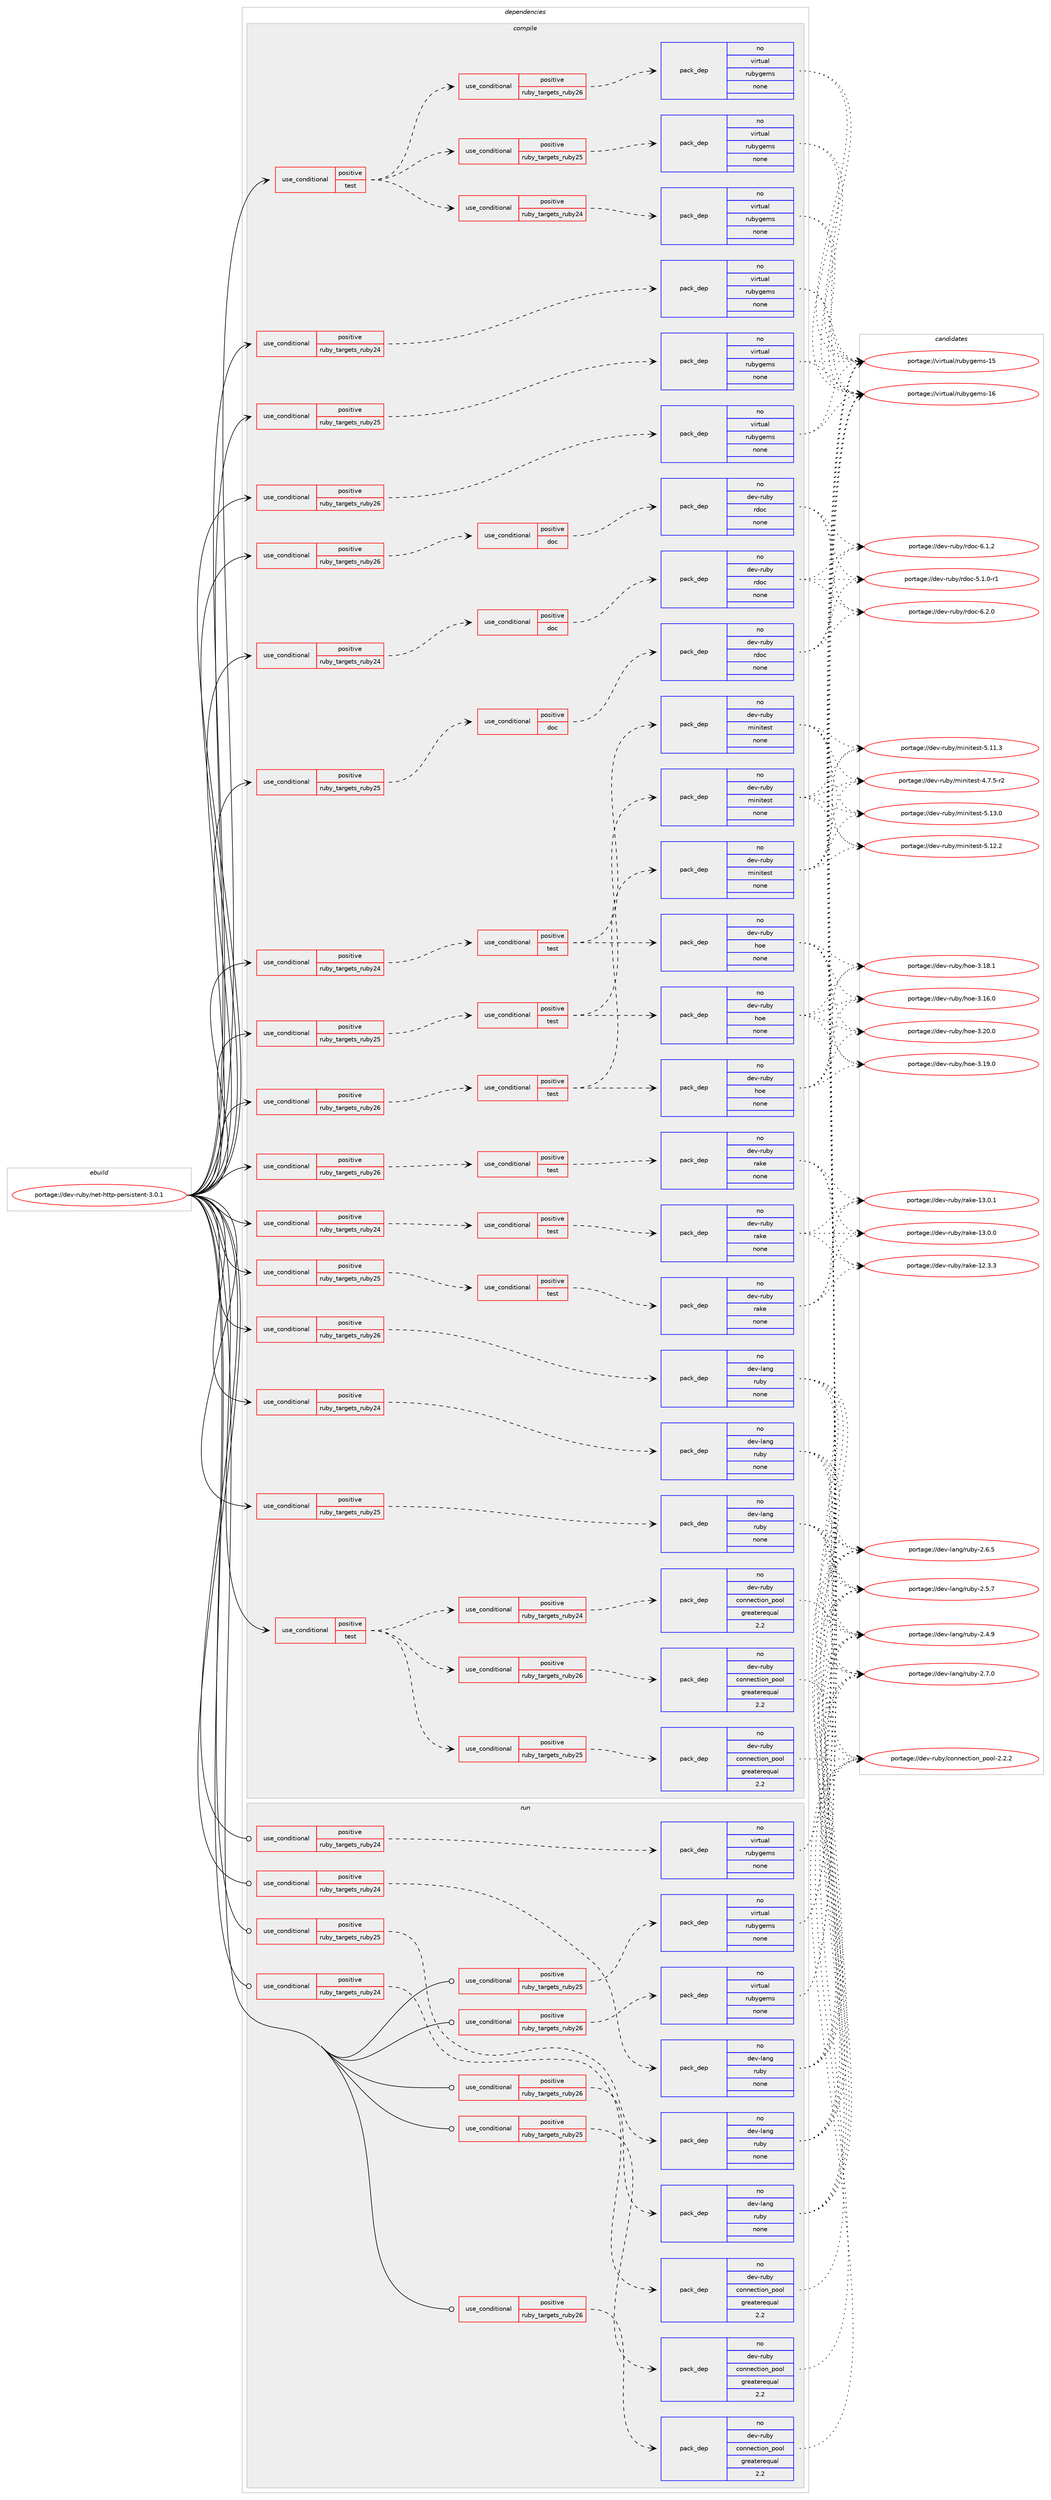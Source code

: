 digraph prolog {

# *************
# Graph options
# *************

newrank=true;
concentrate=true;
compound=true;
graph [rankdir=LR,fontname=Helvetica,fontsize=10,ranksep=1.5];#, ranksep=2.5, nodesep=0.2];
edge  [arrowhead=vee];
node  [fontname=Helvetica,fontsize=10];

# **********
# The ebuild
# **********

subgraph cluster_leftcol {
color=gray;
label=<<i>ebuild</i>>;
id [label="portage://dev-ruby/net-http-persistent-3.0.1", color=red, width=4, href="../dev-ruby/net-http-persistent-3.0.1.svg"];
}

# ****************
# The dependencies
# ****************

subgraph cluster_midcol {
color=gray;
label=<<i>dependencies</i>>;
subgraph cluster_compile {
fillcolor="#eeeeee";
style=filled;
label=<<i>compile</i>>;
subgraph cond80700 {
dependency343353 [label=<<TABLE BORDER="0" CELLBORDER="1" CELLSPACING="0" CELLPADDING="4"><TR><TD ROWSPAN="3" CELLPADDING="10">use_conditional</TD></TR><TR><TD>positive</TD></TR><TR><TD>ruby_targets_ruby24</TD></TR></TABLE>>, shape=none, color=red];
subgraph cond80701 {
dependency343354 [label=<<TABLE BORDER="0" CELLBORDER="1" CELLSPACING="0" CELLPADDING="4"><TR><TD ROWSPAN="3" CELLPADDING="10">use_conditional</TD></TR><TR><TD>positive</TD></TR><TR><TD>doc</TD></TR></TABLE>>, shape=none, color=red];
subgraph pack257870 {
dependency343355 [label=<<TABLE BORDER="0" CELLBORDER="1" CELLSPACING="0" CELLPADDING="4" WIDTH="220"><TR><TD ROWSPAN="6" CELLPADDING="30">pack_dep</TD></TR><TR><TD WIDTH="110">no</TD></TR><TR><TD>dev-ruby</TD></TR><TR><TD>rdoc</TD></TR><TR><TD>none</TD></TR><TR><TD></TD></TR></TABLE>>, shape=none, color=blue];
}
dependency343354:e -> dependency343355:w [weight=20,style="dashed",arrowhead="vee"];
}
dependency343353:e -> dependency343354:w [weight=20,style="dashed",arrowhead="vee"];
}
id:e -> dependency343353:w [weight=20,style="solid",arrowhead="vee"];
subgraph cond80702 {
dependency343356 [label=<<TABLE BORDER="0" CELLBORDER="1" CELLSPACING="0" CELLPADDING="4"><TR><TD ROWSPAN="3" CELLPADDING="10">use_conditional</TD></TR><TR><TD>positive</TD></TR><TR><TD>ruby_targets_ruby24</TD></TR></TABLE>>, shape=none, color=red];
subgraph cond80703 {
dependency343357 [label=<<TABLE BORDER="0" CELLBORDER="1" CELLSPACING="0" CELLPADDING="4"><TR><TD ROWSPAN="3" CELLPADDING="10">use_conditional</TD></TR><TR><TD>positive</TD></TR><TR><TD>test</TD></TR></TABLE>>, shape=none, color=red];
subgraph pack257871 {
dependency343358 [label=<<TABLE BORDER="0" CELLBORDER="1" CELLSPACING="0" CELLPADDING="4" WIDTH="220"><TR><TD ROWSPAN="6" CELLPADDING="30">pack_dep</TD></TR><TR><TD WIDTH="110">no</TD></TR><TR><TD>dev-ruby</TD></TR><TR><TD>hoe</TD></TR><TR><TD>none</TD></TR><TR><TD></TD></TR></TABLE>>, shape=none, color=blue];
}
dependency343357:e -> dependency343358:w [weight=20,style="dashed",arrowhead="vee"];
subgraph pack257872 {
dependency343359 [label=<<TABLE BORDER="0" CELLBORDER="1" CELLSPACING="0" CELLPADDING="4" WIDTH="220"><TR><TD ROWSPAN="6" CELLPADDING="30">pack_dep</TD></TR><TR><TD WIDTH="110">no</TD></TR><TR><TD>dev-ruby</TD></TR><TR><TD>minitest</TD></TR><TR><TD>none</TD></TR><TR><TD></TD></TR></TABLE>>, shape=none, color=blue];
}
dependency343357:e -> dependency343359:w [weight=20,style="dashed",arrowhead="vee"];
}
dependency343356:e -> dependency343357:w [weight=20,style="dashed",arrowhead="vee"];
}
id:e -> dependency343356:w [weight=20,style="solid",arrowhead="vee"];
subgraph cond80704 {
dependency343360 [label=<<TABLE BORDER="0" CELLBORDER="1" CELLSPACING="0" CELLPADDING="4"><TR><TD ROWSPAN="3" CELLPADDING="10">use_conditional</TD></TR><TR><TD>positive</TD></TR><TR><TD>ruby_targets_ruby24</TD></TR></TABLE>>, shape=none, color=red];
subgraph cond80705 {
dependency343361 [label=<<TABLE BORDER="0" CELLBORDER="1" CELLSPACING="0" CELLPADDING="4"><TR><TD ROWSPAN="3" CELLPADDING="10">use_conditional</TD></TR><TR><TD>positive</TD></TR><TR><TD>test</TD></TR></TABLE>>, shape=none, color=red];
subgraph pack257873 {
dependency343362 [label=<<TABLE BORDER="0" CELLBORDER="1" CELLSPACING="0" CELLPADDING="4" WIDTH="220"><TR><TD ROWSPAN="6" CELLPADDING="30">pack_dep</TD></TR><TR><TD WIDTH="110">no</TD></TR><TR><TD>dev-ruby</TD></TR><TR><TD>rake</TD></TR><TR><TD>none</TD></TR><TR><TD></TD></TR></TABLE>>, shape=none, color=blue];
}
dependency343361:e -> dependency343362:w [weight=20,style="dashed",arrowhead="vee"];
}
dependency343360:e -> dependency343361:w [weight=20,style="dashed",arrowhead="vee"];
}
id:e -> dependency343360:w [weight=20,style="solid",arrowhead="vee"];
subgraph cond80706 {
dependency343363 [label=<<TABLE BORDER="0" CELLBORDER="1" CELLSPACING="0" CELLPADDING="4"><TR><TD ROWSPAN="3" CELLPADDING="10">use_conditional</TD></TR><TR><TD>positive</TD></TR><TR><TD>ruby_targets_ruby24</TD></TR></TABLE>>, shape=none, color=red];
subgraph pack257874 {
dependency343364 [label=<<TABLE BORDER="0" CELLBORDER="1" CELLSPACING="0" CELLPADDING="4" WIDTH="220"><TR><TD ROWSPAN="6" CELLPADDING="30">pack_dep</TD></TR><TR><TD WIDTH="110">no</TD></TR><TR><TD>dev-lang</TD></TR><TR><TD>ruby</TD></TR><TR><TD>none</TD></TR><TR><TD></TD></TR></TABLE>>, shape=none, color=blue];
}
dependency343363:e -> dependency343364:w [weight=20,style="dashed",arrowhead="vee"];
}
id:e -> dependency343363:w [weight=20,style="solid",arrowhead="vee"];
subgraph cond80707 {
dependency343365 [label=<<TABLE BORDER="0" CELLBORDER="1" CELLSPACING="0" CELLPADDING="4"><TR><TD ROWSPAN="3" CELLPADDING="10">use_conditional</TD></TR><TR><TD>positive</TD></TR><TR><TD>ruby_targets_ruby24</TD></TR></TABLE>>, shape=none, color=red];
subgraph pack257875 {
dependency343366 [label=<<TABLE BORDER="0" CELLBORDER="1" CELLSPACING="0" CELLPADDING="4" WIDTH="220"><TR><TD ROWSPAN="6" CELLPADDING="30">pack_dep</TD></TR><TR><TD WIDTH="110">no</TD></TR><TR><TD>virtual</TD></TR><TR><TD>rubygems</TD></TR><TR><TD>none</TD></TR><TR><TD></TD></TR></TABLE>>, shape=none, color=blue];
}
dependency343365:e -> dependency343366:w [weight=20,style="dashed",arrowhead="vee"];
}
id:e -> dependency343365:w [weight=20,style="solid",arrowhead="vee"];
subgraph cond80708 {
dependency343367 [label=<<TABLE BORDER="0" CELLBORDER="1" CELLSPACING="0" CELLPADDING="4"><TR><TD ROWSPAN="3" CELLPADDING="10">use_conditional</TD></TR><TR><TD>positive</TD></TR><TR><TD>ruby_targets_ruby25</TD></TR></TABLE>>, shape=none, color=red];
subgraph cond80709 {
dependency343368 [label=<<TABLE BORDER="0" CELLBORDER="1" CELLSPACING="0" CELLPADDING="4"><TR><TD ROWSPAN="3" CELLPADDING="10">use_conditional</TD></TR><TR><TD>positive</TD></TR><TR><TD>doc</TD></TR></TABLE>>, shape=none, color=red];
subgraph pack257876 {
dependency343369 [label=<<TABLE BORDER="0" CELLBORDER="1" CELLSPACING="0" CELLPADDING="4" WIDTH="220"><TR><TD ROWSPAN="6" CELLPADDING="30">pack_dep</TD></TR><TR><TD WIDTH="110">no</TD></TR><TR><TD>dev-ruby</TD></TR><TR><TD>rdoc</TD></TR><TR><TD>none</TD></TR><TR><TD></TD></TR></TABLE>>, shape=none, color=blue];
}
dependency343368:e -> dependency343369:w [weight=20,style="dashed",arrowhead="vee"];
}
dependency343367:e -> dependency343368:w [weight=20,style="dashed",arrowhead="vee"];
}
id:e -> dependency343367:w [weight=20,style="solid",arrowhead="vee"];
subgraph cond80710 {
dependency343370 [label=<<TABLE BORDER="0" CELLBORDER="1" CELLSPACING="0" CELLPADDING="4"><TR><TD ROWSPAN="3" CELLPADDING="10">use_conditional</TD></TR><TR><TD>positive</TD></TR><TR><TD>ruby_targets_ruby25</TD></TR></TABLE>>, shape=none, color=red];
subgraph cond80711 {
dependency343371 [label=<<TABLE BORDER="0" CELLBORDER="1" CELLSPACING="0" CELLPADDING="4"><TR><TD ROWSPAN="3" CELLPADDING="10">use_conditional</TD></TR><TR><TD>positive</TD></TR><TR><TD>test</TD></TR></TABLE>>, shape=none, color=red];
subgraph pack257877 {
dependency343372 [label=<<TABLE BORDER="0" CELLBORDER="1" CELLSPACING="0" CELLPADDING="4" WIDTH="220"><TR><TD ROWSPAN="6" CELLPADDING="30">pack_dep</TD></TR><TR><TD WIDTH="110">no</TD></TR><TR><TD>dev-ruby</TD></TR><TR><TD>hoe</TD></TR><TR><TD>none</TD></TR><TR><TD></TD></TR></TABLE>>, shape=none, color=blue];
}
dependency343371:e -> dependency343372:w [weight=20,style="dashed",arrowhead="vee"];
subgraph pack257878 {
dependency343373 [label=<<TABLE BORDER="0" CELLBORDER="1" CELLSPACING="0" CELLPADDING="4" WIDTH="220"><TR><TD ROWSPAN="6" CELLPADDING="30">pack_dep</TD></TR><TR><TD WIDTH="110">no</TD></TR><TR><TD>dev-ruby</TD></TR><TR><TD>minitest</TD></TR><TR><TD>none</TD></TR><TR><TD></TD></TR></TABLE>>, shape=none, color=blue];
}
dependency343371:e -> dependency343373:w [weight=20,style="dashed",arrowhead="vee"];
}
dependency343370:e -> dependency343371:w [weight=20,style="dashed",arrowhead="vee"];
}
id:e -> dependency343370:w [weight=20,style="solid",arrowhead="vee"];
subgraph cond80712 {
dependency343374 [label=<<TABLE BORDER="0" CELLBORDER="1" CELLSPACING="0" CELLPADDING="4"><TR><TD ROWSPAN="3" CELLPADDING="10">use_conditional</TD></TR><TR><TD>positive</TD></TR><TR><TD>ruby_targets_ruby25</TD></TR></TABLE>>, shape=none, color=red];
subgraph cond80713 {
dependency343375 [label=<<TABLE BORDER="0" CELLBORDER="1" CELLSPACING="0" CELLPADDING="4"><TR><TD ROWSPAN="3" CELLPADDING="10">use_conditional</TD></TR><TR><TD>positive</TD></TR><TR><TD>test</TD></TR></TABLE>>, shape=none, color=red];
subgraph pack257879 {
dependency343376 [label=<<TABLE BORDER="0" CELLBORDER="1" CELLSPACING="0" CELLPADDING="4" WIDTH="220"><TR><TD ROWSPAN="6" CELLPADDING="30">pack_dep</TD></TR><TR><TD WIDTH="110">no</TD></TR><TR><TD>dev-ruby</TD></TR><TR><TD>rake</TD></TR><TR><TD>none</TD></TR><TR><TD></TD></TR></TABLE>>, shape=none, color=blue];
}
dependency343375:e -> dependency343376:w [weight=20,style="dashed",arrowhead="vee"];
}
dependency343374:e -> dependency343375:w [weight=20,style="dashed",arrowhead="vee"];
}
id:e -> dependency343374:w [weight=20,style="solid",arrowhead="vee"];
subgraph cond80714 {
dependency343377 [label=<<TABLE BORDER="0" CELLBORDER="1" CELLSPACING="0" CELLPADDING="4"><TR><TD ROWSPAN="3" CELLPADDING="10">use_conditional</TD></TR><TR><TD>positive</TD></TR><TR><TD>ruby_targets_ruby25</TD></TR></TABLE>>, shape=none, color=red];
subgraph pack257880 {
dependency343378 [label=<<TABLE BORDER="0" CELLBORDER="1" CELLSPACING="0" CELLPADDING="4" WIDTH="220"><TR><TD ROWSPAN="6" CELLPADDING="30">pack_dep</TD></TR><TR><TD WIDTH="110">no</TD></TR><TR><TD>dev-lang</TD></TR><TR><TD>ruby</TD></TR><TR><TD>none</TD></TR><TR><TD></TD></TR></TABLE>>, shape=none, color=blue];
}
dependency343377:e -> dependency343378:w [weight=20,style="dashed",arrowhead="vee"];
}
id:e -> dependency343377:w [weight=20,style="solid",arrowhead="vee"];
subgraph cond80715 {
dependency343379 [label=<<TABLE BORDER="0" CELLBORDER="1" CELLSPACING="0" CELLPADDING="4"><TR><TD ROWSPAN="3" CELLPADDING="10">use_conditional</TD></TR><TR><TD>positive</TD></TR><TR><TD>ruby_targets_ruby25</TD></TR></TABLE>>, shape=none, color=red];
subgraph pack257881 {
dependency343380 [label=<<TABLE BORDER="0" CELLBORDER="1" CELLSPACING="0" CELLPADDING="4" WIDTH="220"><TR><TD ROWSPAN="6" CELLPADDING="30">pack_dep</TD></TR><TR><TD WIDTH="110">no</TD></TR><TR><TD>virtual</TD></TR><TR><TD>rubygems</TD></TR><TR><TD>none</TD></TR><TR><TD></TD></TR></TABLE>>, shape=none, color=blue];
}
dependency343379:e -> dependency343380:w [weight=20,style="dashed",arrowhead="vee"];
}
id:e -> dependency343379:w [weight=20,style="solid",arrowhead="vee"];
subgraph cond80716 {
dependency343381 [label=<<TABLE BORDER="0" CELLBORDER="1" CELLSPACING="0" CELLPADDING="4"><TR><TD ROWSPAN="3" CELLPADDING="10">use_conditional</TD></TR><TR><TD>positive</TD></TR><TR><TD>ruby_targets_ruby26</TD></TR></TABLE>>, shape=none, color=red];
subgraph cond80717 {
dependency343382 [label=<<TABLE BORDER="0" CELLBORDER="1" CELLSPACING="0" CELLPADDING="4"><TR><TD ROWSPAN="3" CELLPADDING="10">use_conditional</TD></TR><TR><TD>positive</TD></TR><TR><TD>doc</TD></TR></TABLE>>, shape=none, color=red];
subgraph pack257882 {
dependency343383 [label=<<TABLE BORDER="0" CELLBORDER="1" CELLSPACING="0" CELLPADDING="4" WIDTH="220"><TR><TD ROWSPAN="6" CELLPADDING="30">pack_dep</TD></TR><TR><TD WIDTH="110">no</TD></TR><TR><TD>dev-ruby</TD></TR><TR><TD>rdoc</TD></TR><TR><TD>none</TD></TR><TR><TD></TD></TR></TABLE>>, shape=none, color=blue];
}
dependency343382:e -> dependency343383:w [weight=20,style="dashed",arrowhead="vee"];
}
dependency343381:e -> dependency343382:w [weight=20,style="dashed",arrowhead="vee"];
}
id:e -> dependency343381:w [weight=20,style="solid",arrowhead="vee"];
subgraph cond80718 {
dependency343384 [label=<<TABLE BORDER="0" CELLBORDER="1" CELLSPACING="0" CELLPADDING="4"><TR><TD ROWSPAN="3" CELLPADDING="10">use_conditional</TD></TR><TR><TD>positive</TD></TR><TR><TD>ruby_targets_ruby26</TD></TR></TABLE>>, shape=none, color=red];
subgraph cond80719 {
dependency343385 [label=<<TABLE BORDER="0" CELLBORDER="1" CELLSPACING="0" CELLPADDING="4"><TR><TD ROWSPAN="3" CELLPADDING="10">use_conditional</TD></TR><TR><TD>positive</TD></TR><TR><TD>test</TD></TR></TABLE>>, shape=none, color=red];
subgraph pack257883 {
dependency343386 [label=<<TABLE BORDER="0" CELLBORDER="1" CELLSPACING="0" CELLPADDING="4" WIDTH="220"><TR><TD ROWSPAN="6" CELLPADDING="30">pack_dep</TD></TR><TR><TD WIDTH="110">no</TD></TR><TR><TD>dev-ruby</TD></TR><TR><TD>hoe</TD></TR><TR><TD>none</TD></TR><TR><TD></TD></TR></TABLE>>, shape=none, color=blue];
}
dependency343385:e -> dependency343386:w [weight=20,style="dashed",arrowhead="vee"];
subgraph pack257884 {
dependency343387 [label=<<TABLE BORDER="0" CELLBORDER="1" CELLSPACING="0" CELLPADDING="4" WIDTH="220"><TR><TD ROWSPAN="6" CELLPADDING="30">pack_dep</TD></TR><TR><TD WIDTH="110">no</TD></TR><TR><TD>dev-ruby</TD></TR><TR><TD>minitest</TD></TR><TR><TD>none</TD></TR><TR><TD></TD></TR></TABLE>>, shape=none, color=blue];
}
dependency343385:e -> dependency343387:w [weight=20,style="dashed",arrowhead="vee"];
}
dependency343384:e -> dependency343385:w [weight=20,style="dashed",arrowhead="vee"];
}
id:e -> dependency343384:w [weight=20,style="solid",arrowhead="vee"];
subgraph cond80720 {
dependency343388 [label=<<TABLE BORDER="0" CELLBORDER="1" CELLSPACING="0" CELLPADDING="4"><TR><TD ROWSPAN="3" CELLPADDING="10">use_conditional</TD></TR><TR><TD>positive</TD></TR><TR><TD>ruby_targets_ruby26</TD></TR></TABLE>>, shape=none, color=red];
subgraph cond80721 {
dependency343389 [label=<<TABLE BORDER="0" CELLBORDER="1" CELLSPACING="0" CELLPADDING="4"><TR><TD ROWSPAN="3" CELLPADDING="10">use_conditional</TD></TR><TR><TD>positive</TD></TR><TR><TD>test</TD></TR></TABLE>>, shape=none, color=red];
subgraph pack257885 {
dependency343390 [label=<<TABLE BORDER="0" CELLBORDER="1" CELLSPACING="0" CELLPADDING="4" WIDTH="220"><TR><TD ROWSPAN="6" CELLPADDING="30">pack_dep</TD></TR><TR><TD WIDTH="110">no</TD></TR><TR><TD>dev-ruby</TD></TR><TR><TD>rake</TD></TR><TR><TD>none</TD></TR><TR><TD></TD></TR></TABLE>>, shape=none, color=blue];
}
dependency343389:e -> dependency343390:w [weight=20,style="dashed",arrowhead="vee"];
}
dependency343388:e -> dependency343389:w [weight=20,style="dashed",arrowhead="vee"];
}
id:e -> dependency343388:w [weight=20,style="solid",arrowhead="vee"];
subgraph cond80722 {
dependency343391 [label=<<TABLE BORDER="0" CELLBORDER="1" CELLSPACING="0" CELLPADDING="4"><TR><TD ROWSPAN="3" CELLPADDING="10">use_conditional</TD></TR><TR><TD>positive</TD></TR><TR><TD>ruby_targets_ruby26</TD></TR></TABLE>>, shape=none, color=red];
subgraph pack257886 {
dependency343392 [label=<<TABLE BORDER="0" CELLBORDER="1" CELLSPACING="0" CELLPADDING="4" WIDTH="220"><TR><TD ROWSPAN="6" CELLPADDING="30">pack_dep</TD></TR><TR><TD WIDTH="110">no</TD></TR><TR><TD>dev-lang</TD></TR><TR><TD>ruby</TD></TR><TR><TD>none</TD></TR><TR><TD></TD></TR></TABLE>>, shape=none, color=blue];
}
dependency343391:e -> dependency343392:w [weight=20,style="dashed",arrowhead="vee"];
}
id:e -> dependency343391:w [weight=20,style="solid",arrowhead="vee"];
subgraph cond80723 {
dependency343393 [label=<<TABLE BORDER="0" CELLBORDER="1" CELLSPACING="0" CELLPADDING="4"><TR><TD ROWSPAN="3" CELLPADDING="10">use_conditional</TD></TR><TR><TD>positive</TD></TR><TR><TD>ruby_targets_ruby26</TD></TR></TABLE>>, shape=none, color=red];
subgraph pack257887 {
dependency343394 [label=<<TABLE BORDER="0" CELLBORDER="1" CELLSPACING="0" CELLPADDING="4" WIDTH="220"><TR><TD ROWSPAN="6" CELLPADDING="30">pack_dep</TD></TR><TR><TD WIDTH="110">no</TD></TR><TR><TD>virtual</TD></TR><TR><TD>rubygems</TD></TR><TR><TD>none</TD></TR><TR><TD></TD></TR></TABLE>>, shape=none, color=blue];
}
dependency343393:e -> dependency343394:w [weight=20,style="dashed",arrowhead="vee"];
}
id:e -> dependency343393:w [weight=20,style="solid",arrowhead="vee"];
subgraph cond80724 {
dependency343395 [label=<<TABLE BORDER="0" CELLBORDER="1" CELLSPACING="0" CELLPADDING="4"><TR><TD ROWSPAN="3" CELLPADDING="10">use_conditional</TD></TR><TR><TD>positive</TD></TR><TR><TD>test</TD></TR></TABLE>>, shape=none, color=red];
subgraph cond80725 {
dependency343396 [label=<<TABLE BORDER="0" CELLBORDER="1" CELLSPACING="0" CELLPADDING="4"><TR><TD ROWSPAN="3" CELLPADDING="10">use_conditional</TD></TR><TR><TD>positive</TD></TR><TR><TD>ruby_targets_ruby24</TD></TR></TABLE>>, shape=none, color=red];
subgraph pack257888 {
dependency343397 [label=<<TABLE BORDER="0" CELLBORDER="1" CELLSPACING="0" CELLPADDING="4" WIDTH="220"><TR><TD ROWSPAN="6" CELLPADDING="30">pack_dep</TD></TR><TR><TD WIDTH="110">no</TD></TR><TR><TD>dev-ruby</TD></TR><TR><TD>connection_pool</TD></TR><TR><TD>greaterequal</TD></TR><TR><TD>2.2</TD></TR></TABLE>>, shape=none, color=blue];
}
dependency343396:e -> dependency343397:w [weight=20,style="dashed",arrowhead="vee"];
}
dependency343395:e -> dependency343396:w [weight=20,style="dashed",arrowhead="vee"];
subgraph cond80726 {
dependency343398 [label=<<TABLE BORDER="0" CELLBORDER="1" CELLSPACING="0" CELLPADDING="4"><TR><TD ROWSPAN="3" CELLPADDING="10">use_conditional</TD></TR><TR><TD>positive</TD></TR><TR><TD>ruby_targets_ruby25</TD></TR></TABLE>>, shape=none, color=red];
subgraph pack257889 {
dependency343399 [label=<<TABLE BORDER="0" CELLBORDER="1" CELLSPACING="0" CELLPADDING="4" WIDTH="220"><TR><TD ROWSPAN="6" CELLPADDING="30">pack_dep</TD></TR><TR><TD WIDTH="110">no</TD></TR><TR><TD>dev-ruby</TD></TR><TR><TD>connection_pool</TD></TR><TR><TD>greaterequal</TD></TR><TR><TD>2.2</TD></TR></TABLE>>, shape=none, color=blue];
}
dependency343398:e -> dependency343399:w [weight=20,style="dashed",arrowhead="vee"];
}
dependency343395:e -> dependency343398:w [weight=20,style="dashed",arrowhead="vee"];
subgraph cond80727 {
dependency343400 [label=<<TABLE BORDER="0" CELLBORDER="1" CELLSPACING="0" CELLPADDING="4"><TR><TD ROWSPAN="3" CELLPADDING="10">use_conditional</TD></TR><TR><TD>positive</TD></TR><TR><TD>ruby_targets_ruby26</TD></TR></TABLE>>, shape=none, color=red];
subgraph pack257890 {
dependency343401 [label=<<TABLE BORDER="0" CELLBORDER="1" CELLSPACING="0" CELLPADDING="4" WIDTH="220"><TR><TD ROWSPAN="6" CELLPADDING="30">pack_dep</TD></TR><TR><TD WIDTH="110">no</TD></TR><TR><TD>dev-ruby</TD></TR><TR><TD>connection_pool</TD></TR><TR><TD>greaterequal</TD></TR><TR><TD>2.2</TD></TR></TABLE>>, shape=none, color=blue];
}
dependency343400:e -> dependency343401:w [weight=20,style="dashed",arrowhead="vee"];
}
dependency343395:e -> dependency343400:w [weight=20,style="dashed",arrowhead="vee"];
}
id:e -> dependency343395:w [weight=20,style="solid",arrowhead="vee"];
subgraph cond80728 {
dependency343402 [label=<<TABLE BORDER="0" CELLBORDER="1" CELLSPACING="0" CELLPADDING="4"><TR><TD ROWSPAN="3" CELLPADDING="10">use_conditional</TD></TR><TR><TD>positive</TD></TR><TR><TD>test</TD></TR></TABLE>>, shape=none, color=red];
subgraph cond80729 {
dependency343403 [label=<<TABLE BORDER="0" CELLBORDER="1" CELLSPACING="0" CELLPADDING="4"><TR><TD ROWSPAN="3" CELLPADDING="10">use_conditional</TD></TR><TR><TD>positive</TD></TR><TR><TD>ruby_targets_ruby24</TD></TR></TABLE>>, shape=none, color=red];
subgraph pack257891 {
dependency343404 [label=<<TABLE BORDER="0" CELLBORDER="1" CELLSPACING="0" CELLPADDING="4" WIDTH="220"><TR><TD ROWSPAN="6" CELLPADDING="30">pack_dep</TD></TR><TR><TD WIDTH="110">no</TD></TR><TR><TD>virtual</TD></TR><TR><TD>rubygems</TD></TR><TR><TD>none</TD></TR><TR><TD></TD></TR></TABLE>>, shape=none, color=blue];
}
dependency343403:e -> dependency343404:w [weight=20,style="dashed",arrowhead="vee"];
}
dependency343402:e -> dependency343403:w [weight=20,style="dashed",arrowhead="vee"];
subgraph cond80730 {
dependency343405 [label=<<TABLE BORDER="0" CELLBORDER="1" CELLSPACING="0" CELLPADDING="4"><TR><TD ROWSPAN="3" CELLPADDING="10">use_conditional</TD></TR><TR><TD>positive</TD></TR><TR><TD>ruby_targets_ruby25</TD></TR></TABLE>>, shape=none, color=red];
subgraph pack257892 {
dependency343406 [label=<<TABLE BORDER="0" CELLBORDER="1" CELLSPACING="0" CELLPADDING="4" WIDTH="220"><TR><TD ROWSPAN="6" CELLPADDING="30">pack_dep</TD></TR><TR><TD WIDTH="110">no</TD></TR><TR><TD>virtual</TD></TR><TR><TD>rubygems</TD></TR><TR><TD>none</TD></TR><TR><TD></TD></TR></TABLE>>, shape=none, color=blue];
}
dependency343405:e -> dependency343406:w [weight=20,style="dashed",arrowhead="vee"];
}
dependency343402:e -> dependency343405:w [weight=20,style="dashed",arrowhead="vee"];
subgraph cond80731 {
dependency343407 [label=<<TABLE BORDER="0" CELLBORDER="1" CELLSPACING="0" CELLPADDING="4"><TR><TD ROWSPAN="3" CELLPADDING="10">use_conditional</TD></TR><TR><TD>positive</TD></TR><TR><TD>ruby_targets_ruby26</TD></TR></TABLE>>, shape=none, color=red];
subgraph pack257893 {
dependency343408 [label=<<TABLE BORDER="0" CELLBORDER="1" CELLSPACING="0" CELLPADDING="4" WIDTH="220"><TR><TD ROWSPAN="6" CELLPADDING="30">pack_dep</TD></TR><TR><TD WIDTH="110">no</TD></TR><TR><TD>virtual</TD></TR><TR><TD>rubygems</TD></TR><TR><TD>none</TD></TR><TR><TD></TD></TR></TABLE>>, shape=none, color=blue];
}
dependency343407:e -> dependency343408:w [weight=20,style="dashed",arrowhead="vee"];
}
dependency343402:e -> dependency343407:w [weight=20,style="dashed",arrowhead="vee"];
}
id:e -> dependency343402:w [weight=20,style="solid",arrowhead="vee"];
}
subgraph cluster_compileandrun {
fillcolor="#eeeeee";
style=filled;
label=<<i>compile and run</i>>;
}
subgraph cluster_run {
fillcolor="#eeeeee";
style=filled;
label=<<i>run</i>>;
subgraph cond80732 {
dependency343409 [label=<<TABLE BORDER="0" CELLBORDER="1" CELLSPACING="0" CELLPADDING="4"><TR><TD ROWSPAN="3" CELLPADDING="10">use_conditional</TD></TR><TR><TD>positive</TD></TR><TR><TD>ruby_targets_ruby24</TD></TR></TABLE>>, shape=none, color=red];
subgraph pack257894 {
dependency343410 [label=<<TABLE BORDER="0" CELLBORDER="1" CELLSPACING="0" CELLPADDING="4" WIDTH="220"><TR><TD ROWSPAN="6" CELLPADDING="30">pack_dep</TD></TR><TR><TD WIDTH="110">no</TD></TR><TR><TD>dev-lang</TD></TR><TR><TD>ruby</TD></TR><TR><TD>none</TD></TR><TR><TD></TD></TR></TABLE>>, shape=none, color=blue];
}
dependency343409:e -> dependency343410:w [weight=20,style="dashed",arrowhead="vee"];
}
id:e -> dependency343409:w [weight=20,style="solid",arrowhead="odot"];
subgraph cond80733 {
dependency343411 [label=<<TABLE BORDER="0" CELLBORDER="1" CELLSPACING="0" CELLPADDING="4"><TR><TD ROWSPAN="3" CELLPADDING="10">use_conditional</TD></TR><TR><TD>positive</TD></TR><TR><TD>ruby_targets_ruby24</TD></TR></TABLE>>, shape=none, color=red];
subgraph pack257895 {
dependency343412 [label=<<TABLE BORDER="0" CELLBORDER="1" CELLSPACING="0" CELLPADDING="4" WIDTH="220"><TR><TD ROWSPAN="6" CELLPADDING="30">pack_dep</TD></TR><TR><TD WIDTH="110">no</TD></TR><TR><TD>dev-ruby</TD></TR><TR><TD>connection_pool</TD></TR><TR><TD>greaterequal</TD></TR><TR><TD>2.2</TD></TR></TABLE>>, shape=none, color=blue];
}
dependency343411:e -> dependency343412:w [weight=20,style="dashed",arrowhead="vee"];
}
id:e -> dependency343411:w [weight=20,style="solid",arrowhead="odot"];
subgraph cond80734 {
dependency343413 [label=<<TABLE BORDER="0" CELLBORDER="1" CELLSPACING="0" CELLPADDING="4"><TR><TD ROWSPAN="3" CELLPADDING="10">use_conditional</TD></TR><TR><TD>positive</TD></TR><TR><TD>ruby_targets_ruby24</TD></TR></TABLE>>, shape=none, color=red];
subgraph pack257896 {
dependency343414 [label=<<TABLE BORDER="0" CELLBORDER="1" CELLSPACING="0" CELLPADDING="4" WIDTH="220"><TR><TD ROWSPAN="6" CELLPADDING="30">pack_dep</TD></TR><TR><TD WIDTH="110">no</TD></TR><TR><TD>virtual</TD></TR><TR><TD>rubygems</TD></TR><TR><TD>none</TD></TR><TR><TD></TD></TR></TABLE>>, shape=none, color=blue];
}
dependency343413:e -> dependency343414:w [weight=20,style="dashed",arrowhead="vee"];
}
id:e -> dependency343413:w [weight=20,style="solid",arrowhead="odot"];
subgraph cond80735 {
dependency343415 [label=<<TABLE BORDER="0" CELLBORDER="1" CELLSPACING="0" CELLPADDING="4"><TR><TD ROWSPAN="3" CELLPADDING="10">use_conditional</TD></TR><TR><TD>positive</TD></TR><TR><TD>ruby_targets_ruby25</TD></TR></TABLE>>, shape=none, color=red];
subgraph pack257897 {
dependency343416 [label=<<TABLE BORDER="0" CELLBORDER="1" CELLSPACING="0" CELLPADDING="4" WIDTH="220"><TR><TD ROWSPAN="6" CELLPADDING="30">pack_dep</TD></TR><TR><TD WIDTH="110">no</TD></TR><TR><TD>dev-lang</TD></TR><TR><TD>ruby</TD></TR><TR><TD>none</TD></TR><TR><TD></TD></TR></TABLE>>, shape=none, color=blue];
}
dependency343415:e -> dependency343416:w [weight=20,style="dashed",arrowhead="vee"];
}
id:e -> dependency343415:w [weight=20,style="solid",arrowhead="odot"];
subgraph cond80736 {
dependency343417 [label=<<TABLE BORDER="0" CELLBORDER="1" CELLSPACING="0" CELLPADDING="4"><TR><TD ROWSPAN="3" CELLPADDING="10">use_conditional</TD></TR><TR><TD>positive</TD></TR><TR><TD>ruby_targets_ruby25</TD></TR></TABLE>>, shape=none, color=red];
subgraph pack257898 {
dependency343418 [label=<<TABLE BORDER="0" CELLBORDER="1" CELLSPACING="0" CELLPADDING="4" WIDTH="220"><TR><TD ROWSPAN="6" CELLPADDING="30">pack_dep</TD></TR><TR><TD WIDTH="110">no</TD></TR><TR><TD>dev-ruby</TD></TR><TR><TD>connection_pool</TD></TR><TR><TD>greaterequal</TD></TR><TR><TD>2.2</TD></TR></TABLE>>, shape=none, color=blue];
}
dependency343417:e -> dependency343418:w [weight=20,style="dashed",arrowhead="vee"];
}
id:e -> dependency343417:w [weight=20,style="solid",arrowhead="odot"];
subgraph cond80737 {
dependency343419 [label=<<TABLE BORDER="0" CELLBORDER="1" CELLSPACING="0" CELLPADDING="4"><TR><TD ROWSPAN="3" CELLPADDING="10">use_conditional</TD></TR><TR><TD>positive</TD></TR><TR><TD>ruby_targets_ruby25</TD></TR></TABLE>>, shape=none, color=red];
subgraph pack257899 {
dependency343420 [label=<<TABLE BORDER="0" CELLBORDER="1" CELLSPACING="0" CELLPADDING="4" WIDTH="220"><TR><TD ROWSPAN="6" CELLPADDING="30">pack_dep</TD></TR><TR><TD WIDTH="110">no</TD></TR><TR><TD>virtual</TD></TR><TR><TD>rubygems</TD></TR><TR><TD>none</TD></TR><TR><TD></TD></TR></TABLE>>, shape=none, color=blue];
}
dependency343419:e -> dependency343420:w [weight=20,style="dashed",arrowhead="vee"];
}
id:e -> dependency343419:w [weight=20,style="solid",arrowhead="odot"];
subgraph cond80738 {
dependency343421 [label=<<TABLE BORDER="0" CELLBORDER="1" CELLSPACING="0" CELLPADDING="4"><TR><TD ROWSPAN="3" CELLPADDING="10">use_conditional</TD></TR><TR><TD>positive</TD></TR><TR><TD>ruby_targets_ruby26</TD></TR></TABLE>>, shape=none, color=red];
subgraph pack257900 {
dependency343422 [label=<<TABLE BORDER="0" CELLBORDER="1" CELLSPACING="0" CELLPADDING="4" WIDTH="220"><TR><TD ROWSPAN="6" CELLPADDING="30">pack_dep</TD></TR><TR><TD WIDTH="110">no</TD></TR><TR><TD>dev-lang</TD></TR><TR><TD>ruby</TD></TR><TR><TD>none</TD></TR><TR><TD></TD></TR></TABLE>>, shape=none, color=blue];
}
dependency343421:e -> dependency343422:w [weight=20,style="dashed",arrowhead="vee"];
}
id:e -> dependency343421:w [weight=20,style="solid",arrowhead="odot"];
subgraph cond80739 {
dependency343423 [label=<<TABLE BORDER="0" CELLBORDER="1" CELLSPACING="0" CELLPADDING="4"><TR><TD ROWSPAN="3" CELLPADDING="10">use_conditional</TD></TR><TR><TD>positive</TD></TR><TR><TD>ruby_targets_ruby26</TD></TR></TABLE>>, shape=none, color=red];
subgraph pack257901 {
dependency343424 [label=<<TABLE BORDER="0" CELLBORDER="1" CELLSPACING="0" CELLPADDING="4" WIDTH="220"><TR><TD ROWSPAN="6" CELLPADDING="30">pack_dep</TD></TR><TR><TD WIDTH="110">no</TD></TR><TR><TD>dev-ruby</TD></TR><TR><TD>connection_pool</TD></TR><TR><TD>greaterequal</TD></TR><TR><TD>2.2</TD></TR></TABLE>>, shape=none, color=blue];
}
dependency343423:e -> dependency343424:w [weight=20,style="dashed",arrowhead="vee"];
}
id:e -> dependency343423:w [weight=20,style="solid",arrowhead="odot"];
subgraph cond80740 {
dependency343425 [label=<<TABLE BORDER="0" CELLBORDER="1" CELLSPACING="0" CELLPADDING="4"><TR><TD ROWSPAN="3" CELLPADDING="10">use_conditional</TD></TR><TR><TD>positive</TD></TR><TR><TD>ruby_targets_ruby26</TD></TR></TABLE>>, shape=none, color=red];
subgraph pack257902 {
dependency343426 [label=<<TABLE BORDER="0" CELLBORDER="1" CELLSPACING="0" CELLPADDING="4" WIDTH="220"><TR><TD ROWSPAN="6" CELLPADDING="30">pack_dep</TD></TR><TR><TD WIDTH="110">no</TD></TR><TR><TD>virtual</TD></TR><TR><TD>rubygems</TD></TR><TR><TD>none</TD></TR><TR><TD></TD></TR></TABLE>>, shape=none, color=blue];
}
dependency343425:e -> dependency343426:w [weight=20,style="dashed",arrowhead="vee"];
}
id:e -> dependency343425:w [weight=20,style="solid",arrowhead="odot"];
}
}

# **************
# The candidates
# **************

subgraph cluster_choices {
rank=same;
color=gray;
label=<<i>candidates</i>>;

subgraph choice257870 {
color=black;
nodesep=1;
choice10010111845114117981214711410011199455446504648 [label="portage://dev-ruby/rdoc-6.2.0", color=red, width=4,href="../dev-ruby/rdoc-6.2.0.svg"];
choice10010111845114117981214711410011199455446494650 [label="portage://dev-ruby/rdoc-6.1.2", color=red, width=4,href="../dev-ruby/rdoc-6.1.2.svg"];
choice100101118451141179812147114100111994553464946484511449 [label="portage://dev-ruby/rdoc-5.1.0-r1", color=red, width=4,href="../dev-ruby/rdoc-5.1.0-r1.svg"];
dependency343355:e -> choice10010111845114117981214711410011199455446504648:w [style=dotted,weight="100"];
dependency343355:e -> choice10010111845114117981214711410011199455446494650:w [style=dotted,weight="100"];
dependency343355:e -> choice100101118451141179812147114100111994553464946484511449:w [style=dotted,weight="100"];
}
subgraph choice257871 {
color=black;
nodesep=1;
choice10010111845114117981214710411110145514650484648 [label="portage://dev-ruby/hoe-3.20.0", color=red, width=4,href="../dev-ruby/hoe-3.20.0.svg"];
choice10010111845114117981214710411110145514649574648 [label="portage://dev-ruby/hoe-3.19.0", color=red, width=4,href="../dev-ruby/hoe-3.19.0.svg"];
choice10010111845114117981214710411110145514649564649 [label="portage://dev-ruby/hoe-3.18.1", color=red, width=4,href="../dev-ruby/hoe-3.18.1.svg"];
choice10010111845114117981214710411110145514649544648 [label="portage://dev-ruby/hoe-3.16.0", color=red, width=4,href="../dev-ruby/hoe-3.16.0.svg"];
dependency343358:e -> choice10010111845114117981214710411110145514650484648:w [style=dotted,weight="100"];
dependency343358:e -> choice10010111845114117981214710411110145514649574648:w [style=dotted,weight="100"];
dependency343358:e -> choice10010111845114117981214710411110145514649564649:w [style=dotted,weight="100"];
dependency343358:e -> choice10010111845114117981214710411110145514649544648:w [style=dotted,weight="100"];
}
subgraph choice257872 {
color=black;
nodesep=1;
choice10010111845114117981214710910511010511610111511645534649514648 [label="portage://dev-ruby/minitest-5.13.0", color=red, width=4,href="../dev-ruby/minitest-5.13.0.svg"];
choice10010111845114117981214710910511010511610111511645534649504650 [label="portage://dev-ruby/minitest-5.12.2", color=red, width=4,href="../dev-ruby/minitest-5.12.2.svg"];
choice10010111845114117981214710910511010511610111511645534649494651 [label="portage://dev-ruby/minitest-5.11.3", color=red, width=4,href="../dev-ruby/minitest-5.11.3.svg"];
choice1001011184511411798121471091051101051161011151164552465546534511450 [label="portage://dev-ruby/minitest-4.7.5-r2", color=red, width=4,href="../dev-ruby/minitest-4.7.5-r2.svg"];
dependency343359:e -> choice10010111845114117981214710910511010511610111511645534649514648:w [style=dotted,weight="100"];
dependency343359:e -> choice10010111845114117981214710910511010511610111511645534649504650:w [style=dotted,weight="100"];
dependency343359:e -> choice10010111845114117981214710910511010511610111511645534649494651:w [style=dotted,weight="100"];
dependency343359:e -> choice1001011184511411798121471091051101051161011151164552465546534511450:w [style=dotted,weight="100"];
}
subgraph choice257873 {
color=black;
nodesep=1;
choice1001011184511411798121471149710710145495146484649 [label="portage://dev-ruby/rake-13.0.1", color=red, width=4,href="../dev-ruby/rake-13.0.1.svg"];
choice1001011184511411798121471149710710145495146484648 [label="portage://dev-ruby/rake-13.0.0", color=red, width=4,href="../dev-ruby/rake-13.0.0.svg"];
choice1001011184511411798121471149710710145495046514651 [label="portage://dev-ruby/rake-12.3.3", color=red, width=4,href="../dev-ruby/rake-12.3.3.svg"];
dependency343362:e -> choice1001011184511411798121471149710710145495146484649:w [style=dotted,weight="100"];
dependency343362:e -> choice1001011184511411798121471149710710145495146484648:w [style=dotted,weight="100"];
dependency343362:e -> choice1001011184511411798121471149710710145495046514651:w [style=dotted,weight="100"];
}
subgraph choice257874 {
color=black;
nodesep=1;
choice10010111845108971101034711411798121455046554648 [label="portage://dev-lang/ruby-2.7.0", color=red, width=4,href="../dev-lang/ruby-2.7.0.svg"];
choice10010111845108971101034711411798121455046544653 [label="portage://dev-lang/ruby-2.6.5", color=red, width=4,href="../dev-lang/ruby-2.6.5.svg"];
choice10010111845108971101034711411798121455046534655 [label="portage://dev-lang/ruby-2.5.7", color=red, width=4,href="../dev-lang/ruby-2.5.7.svg"];
choice10010111845108971101034711411798121455046524657 [label="portage://dev-lang/ruby-2.4.9", color=red, width=4,href="../dev-lang/ruby-2.4.9.svg"];
dependency343364:e -> choice10010111845108971101034711411798121455046554648:w [style=dotted,weight="100"];
dependency343364:e -> choice10010111845108971101034711411798121455046544653:w [style=dotted,weight="100"];
dependency343364:e -> choice10010111845108971101034711411798121455046534655:w [style=dotted,weight="100"];
dependency343364:e -> choice10010111845108971101034711411798121455046524657:w [style=dotted,weight="100"];
}
subgraph choice257875 {
color=black;
nodesep=1;
choice118105114116117971084711411798121103101109115454954 [label="portage://virtual/rubygems-16", color=red, width=4,href="../virtual/rubygems-16.svg"];
choice118105114116117971084711411798121103101109115454953 [label="portage://virtual/rubygems-15", color=red, width=4,href="../virtual/rubygems-15.svg"];
dependency343366:e -> choice118105114116117971084711411798121103101109115454954:w [style=dotted,weight="100"];
dependency343366:e -> choice118105114116117971084711411798121103101109115454953:w [style=dotted,weight="100"];
}
subgraph choice257876 {
color=black;
nodesep=1;
choice10010111845114117981214711410011199455446504648 [label="portage://dev-ruby/rdoc-6.2.0", color=red, width=4,href="../dev-ruby/rdoc-6.2.0.svg"];
choice10010111845114117981214711410011199455446494650 [label="portage://dev-ruby/rdoc-6.1.2", color=red, width=4,href="../dev-ruby/rdoc-6.1.2.svg"];
choice100101118451141179812147114100111994553464946484511449 [label="portage://dev-ruby/rdoc-5.1.0-r1", color=red, width=4,href="../dev-ruby/rdoc-5.1.0-r1.svg"];
dependency343369:e -> choice10010111845114117981214711410011199455446504648:w [style=dotted,weight="100"];
dependency343369:e -> choice10010111845114117981214711410011199455446494650:w [style=dotted,weight="100"];
dependency343369:e -> choice100101118451141179812147114100111994553464946484511449:w [style=dotted,weight="100"];
}
subgraph choice257877 {
color=black;
nodesep=1;
choice10010111845114117981214710411110145514650484648 [label="portage://dev-ruby/hoe-3.20.0", color=red, width=4,href="../dev-ruby/hoe-3.20.0.svg"];
choice10010111845114117981214710411110145514649574648 [label="portage://dev-ruby/hoe-3.19.0", color=red, width=4,href="../dev-ruby/hoe-3.19.0.svg"];
choice10010111845114117981214710411110145514649564649 [label="portage://dev-ruby/hoe-3.18.1", color=red, width=4,href="../dev-ruby/hoe-3.18.1.svg"];
choice10010111845114117981214710411110145514649544648 [label="portage://dev-ruby/hoe-3.16.0", color=red, width=4,href="../dev-ruby/hoe-3.16.0.svg"];
dependency343372:e -> choice10010111845114117981214710411110145514650484648:w [style=dotted,weight="100"];
dependency343372:e -> choice10010111845114117981214710411110145514649574648:w [style=dotted,weight="100"];
dependency343372:e -> choice10010111845114117981214710411110145514649564649:w [style=dotted,weight="100"];
dependency343372:e -> choice10010111845114117981214710411110145514649544648:w [style=dotted,weight="100"];
}
subgraph choice257878 {
color=black;
nodesep=1;
choice10010111845114117981214710910511010511610111511645534649514648 [label="portage://dev-ruby/minitest-5.13.0", color=red, width=4,href="../dev-ruby/minitest-5.13.0.svg"];
choice10010111845114117981214710910511010511610111511645534649504650 [label="portage://dev-ruby/minitest-5.12.2", color=red, width=4,href="../dev-ruby/minitest-5.12.2.svg"];
choice10010111845114117981214710910511010511610111511645534649494651 [label="portage://dev-ruby/minitest-5.11.3", color=red, width=4,href="../dev-ruby/minitest-5.11.3.svg"];
choice1001011184511411798121471091051101051161011151164552465546534511450 [label="portage://dev-ruby/minitest-4.7.5-r2", color=red, width=4,href="../dev-ruby/minitest-4.7.5-r2.svg"];
dependency343373:e -> choice10010111845114117981214710910511010511610111511645534649514648:w [style=dotted,weight="100"];
dependency343373:e -> choice10010111845114117981214710910511010511610111511645534649504650:w [style=dotted,weight="100"];
dependency343373:e -> choice10010111845114117981214710910511010511610111511645534649494651:w [style=dotted,weight="100"];
dependency343373:e -> choice1001011184511411798121471091051101051161011151164552465546534511450:w [style=dotted,weight="100"];
}
subgraph choice257879 {
color=black;
nodesep=1;
choice1001011184511411798121471149710710145495146484649 [label="portage://dev-ruby/rake-13.0.1", color=red, width=4,href="../dev-ruby/rake-13.0.1.svg"];
choice1001011184511411798121471149710710145495146484648 [label="portage://dev-ruby/rake-13.0.0", color=red, width=4,href="../dev-ruby/rake-13.0.0.svg"];
choice1001011184511411798121471149710710145495046514651 [label="portage://dev-ruby/rake-12.3.3", color=red, width=4,href="../dev-ruby/rake-12.3.3.svg"];
dependency343376:e -> choice1001011184511411798121471149710710145495146484649:w [style=dotted,weight="100"];
dependency343376:e -> choice1001011184511411798121471149710710145495146484648:w [style=dotted,weight="100"];
dependency343376:e -> choice1001011184511411798121471149710710145495046514651:w [style=dotted,weight="100"];
}
subgraph choice257880 {
color=black;
nodesep=1;
choice10010111845108971101034711411798121455046554648 [label="portage://dev-lang/ruby-2.7.0", color=red, width=4,href="../dev-lang/ruby-2.7.0.svg"];
choice10010111845108971101034711411798121455046544653 [label="portage://dev-lang/ruby-2.6.5", color=red, width=4,href="../dev-lang/ruby-2.6.5.svg"];
choice10010111845108971101034711411798121455046534655 [label="portage://dev-lang/ruby-2.5.7", color=red, width=4,href="../dev-lang/ruby-2.5.7.svg"];
choice10010111845108971101034711411798121455046524657 [label="portage://dev-lang/ruby-2.4.9", color=red, width=4,href="../dev-lang/ruby-2.4.9.svg"];
dependency343378:e -> choice10010111845108971101034711411798121455046554648:w [style=dotted,weight="100"];
dependency343378:e -> choice10010111845108971101034711411798121455046544653:w [style=dotted,weight="100"];
dependency343378:e -> choice10010111845108971101034711411798121455046534655:w [style=dotted,weight="100"];
dependency343378:e -> choice10010111845108971101034711411798121455046524657:w [style=dotted,weight="100"];
}
subgraph choice257881 {
color=black;
nodesep=1;
choice118105114116117971084711411798121103101109115454954 [label="portage://virtual/rubygems-16", color=red, width=4,href="../virtual/rubygems-16.svg"];
choice118105114116117971084711411798121103101109115454953 [label="portage://virtual/rubygems-15", color=red, width=4,href="../virtual/rubygems-15.svg"];
dependency343380:e -> choice118105114116117971084711411798121103101109115454954:w [style=dotted,weight="100"];
dependency343380:e -> choice118105114116117971084711411798121103101109115454953:w [style=dotted,weight="100"];
}
subgraph choice257882 {
color=black;
nodesep=1;
choice10010111845114117981214711410011199455446504648 [label="portage://dev-ruby/rdoc-6.2.0", color=red, width=4,href="../dev-ruby/rdoc-6.2.0.svg"];
choice10010111845114117981214711410011199455446494650 [label="portage://dev-ruby/rdoc-6.1.2", color=red, width=4,href="../dev-ruby/rdoc-6.1.2.svg"];
choice100101118451141179812147114100111994553464946484511449 [label="portage://dev-ruby/rdoc-5.1.0-r1", color=red, width=4,href="../dev-ruby/rdoc-5.1.0-r1.svg"];
dependency343383:e -> choice10010111845114117981214711410011199455446504648:w [style=dotted,weight="100"];
dependency343383:e -> choice10010111845114117981214711410011199455446494650:w [style=dotted,weight="100"];
dependency343383:e -> choice100101118451141179812147114100111994553464946484511449:w [style=dotted,weight="100"];
}
subgraph choice257883 {
color=black;
nodesep=1;
choice10010111845114117981214710411110145514650484648 [label="portage://dev-ruby/hoe-3.20.0", color=red, width=4,href="../dev-ruby/hoe-3.20.0.svg"];
choice10010111845114117981214710411110145514649574648 [label="portage://dev-ruby/hoe-3.19.0", color=red, width=4,href="../dev-ruby/hoe-3.19.0.svg"];
choice10010111845114117981214710411110145514649564649 [label="portage://dev-ruby/hoe-3.18.1", color=red, width=4,href="../dev-ruby/hoe-3.18.1.svg"];
choice10010111845114117981214710411110145514649544648 [label="portage://dev-ruby/hoe-3.16.0", color=red, width=4,href="../dev-ruby/hoe-3.16.0.svg"];
dependency343386:e -> choice10010111845114117981214710411110145514650484648:w [style=dotted,weight="100"];
dependency343386:e -> choice10010111845114117981214710411110145514649574648:w [style=dotted,weight="100"];
dependency343386:e -> choice10010111845114117981214710411110145514649564649:w [style=dotted,weight="100"];
dependency343386:e -> choice10010111845114117981214710411110145514649544648:w [style=dotted,weight="100"];
}
subgraph choice257884 {
color=black;
nodesep=1;
choice10010111845114117981214710910511010511610111511645534649514648 [label="portage://dev-ruby/minitest-5.13.0", color=red, width=4,href="../dev-ruby/minitest-5.13.0.svg"];
choice10010111845114117981214710910511010511610111511645534649504650 [label="portage://dev-ruby/minitest-5.12.2", color=red, width=4,href="../dev-ruby/minitest-5.12.2.svg"];
choice10010111845114117981214710910511010511610111511645534649494651 [label="portage://dev-ruby/minitest-5.11.3", color=red, width=4,href="../dev-ruby/minitest-5.11.3.svg"];
choice1001011184511411798121471091051101051161011151164552465546534511450 [label="portage://dev-ruby/minitest-4.7.5-r2", color=red, width=4,href="../dev-ruby/minitest-4.7.5-r2.svg"];
dependency343387:e -> choice10010111845114117981214710910511010511610111511645534649514648:w [style=dotted,weight="100"];
dependency343387:e -> choice10010111845114117981214710910511010511610111511645534649504650:w [style=dotted,weight="100"];
dependency343387:e -> choice10010111845114117981214710910511010511610111511645534649494651:w [style=dotted,weight="100"];
dependency343387:e -> choice1001011184511411798121471091051101051161011151164552465546534511450:w [style=dotted,weight="100"];
}
subgraph choice257885 {
color=black;
nodesep=1;
choice1001011184511411798121471149710710145495146484649 [label="portage://dev-ruby/rake-13.0.1", color=red, width=4,href="../dev-ruby/rake-13.0.1.svg"];
choice1001011184511411798121471149710710145495146484648 [label="portage://dev-ruby/rake-13.0.0", color=red, width=4,href="../dev-ruby/rake-13.0.0.svg"];
choice1001011184511411798121471149710710145495046514651 [label="portage://dev-ruby/rake-12.3.3", color=red, width=4,href="../dev-ruby/rake-12.3.3.svg"];
dependency343390:e -> choice1001011184511411798121471149710710145495146484649:w [style=dotted,weight="100"];
dependency343390:e -> choice1001011184511411798121471149710710145495146484648:w [style=dotted,weight="100"];
dependency343390:e -> choice1001011184511411798121471149710710145495046514651:w [style=dotted,weight="100"];
}
subgraph choice257886 {
color=black;
nodesep=1;
choice10010111845108971101034711411798121455046554648 [label="portage://dev-lang/ruby-2.7.0", color=red, width=4,href="../dev-lang/ruby-2.7.0.svg"];
choice10010111845108971101034711411798121455046544653 [label="portage://dev-lang/ruby-2.6.5", color=red, width=4,href="../dev-lang/ruby-2.6.5.svg"];
choice10010111845108971101034711411798121455046534655 [label="portage://dev-lang/ruby-2.5.7", color=red, width=4,href="../dev-lang/ruby-2.5.7.svg"];
choice10010111845108971101034711411798121455046524657 [label="portage://dev-lang/ruby-2.4.9", color=red, width=4,href="../dev-lang/ruby-2.4.9.svg"];
dependency343392:e -> choice10010111845108971101034711411798121455046554648:w [style=dotted,weight="100"];
dependency343392:e -> choice10010111845108971101034711411798121455046544653:w [style=dotted,weight="100"];
dependency343392:e -> choice10010111845108971101034711411798121455046534655:w [style=dotted,weight="100"];
dependency343392:e -> choice10010111845108971101034711411798121455046524657:w [style=dotted,weight="100"];
}
subgraph choice257887 {
color=black;
nodesep=1;
choice118105114116117971084711411798121103101109115454954 [label="portage://virtual/rubygems-16", color=red, width=4,href="../virtual/rubygems-16.svg"];
choice118105114116117971084711411798121103101109115454953 [label="portage://virtual/rubygems-15", color=red, width=4,href="../virtual/rubygems-15.svg"];
dependency343394:e -> choice118105114116117971084711411798121103101109115454954:w [style=dotted,weight="100"];
dependency343394:e -> choice118105114116117971084711411798121103101109115454953:w [style=dotted,weight="100"];
}
subgraph choice257888 {
color=black;
nodesep=1;
choice100101118451141179812147991111101101019911610511111095112111111108455046504650 [label="portage://dev-ruby/connection_pool-2.2.2", color=red, width=4,href="../dev-ruby/connection_pool-2.2.2.svg"];
dependency343397:e -> choice100101118451141179812147991111101101019911610511111095112111111108455046504650:w [style=dotted,weight="100"];
}
subgraph choice257889 {
color=black;
nodesep=1;
choice100101118451141179812147991111101101019911610511111095112111111108455046504650 [label="portage://dev-ruby/connection_pool-2.2.2", color=red, width=4,href="../dev-ruby/connection_pool-2.2.2.svg"];
dependency343399:e -> choice100101118451141179812147991111101101019911610511111095112111111108455046504650:w [style=dotted,weight="100"];
}
subgraph choice257890 {
color=black;
nodesep=1;
choice100101118451141179812147991111101101019911610511111095112111111108455046504650 [label="portage://dev-ruby/connection_pool-2.2.2", color=red, width=4,href="../dev-ruby/connection_pool-2.2.2.svg"];
dependency343401:e -> choice100101118451141179812147991111101101019911610511111095112111111108455046504650:w [style=dotted,weight="100"];
}
subgraph choice257891 {
color=black;
nodesep=1;
choice118105114116117971084711411798121103101109115454954 [label="portage://virtual/rubygems-16", color=red, width=4,href="../virtual/rubygems-16.svg"];
choice118105114116117971084711411798121103101109115454953 [label="portage://virtual/rubygems-15", color=red, width=4,href="../virtual/rubygems-15.svg"];
dependency343404:e -> choice118105114116117971084711411798121103101109115454954:w [style=dotted,weight="100"];
dependency343404:e -> choice118105114116117971084711411798121103101109115454953:w [style=dotted,weight="100"];
}
subgraph choice257892 {
color=black;
nodesep=1;
choice118105114116117971084711411798121103101109115454954 [label="portage://virtual/rubygems-16", color=red, width=4,href="../virtual/rubygems-16.svg"];
choice118105114116117971084711411798121103101109115454953 [label="portage://virtual/rubygems-15", color=red, width=4,href="../virtual/rubygems-15.svg"];
dependency343406:e -> choice118105114116117971084711411798121103101109115454954:w [style=dotted,weight="100"];
dependency343406:e -> choice118105114116117971084711411798121103101109115454953:w [style=dotted,weight="100"];
}
subgraph choice257893 {
color=black;
nodesep=1;
choice118105114116117971084711411798121103101109115454954 [label="portage://virtual/rubygems-16", color=red, width=4,href="../virtual/rubygems-16.svg"];
choice118105114116117971084711411798121103101109115454953 [label="portage://virtual/rubygems-15", color=red, width=4,href="../virtual/rubygems-15.svg"];
dependency343408:e -> choice118105114116117971084711411798121103101109115454954:w [style=dotted,weight="100"];
dependency343408:e -> choice118105114116117971084711411798121103101109115454953:w [style=dotted,weight="100"];
}
subgraph choice257894 {
color=black;
nodesep=1;
choice10010111845108971101034711411798121455046554648 [label="portage://dev-lang/ruby-2.7.0", color=red, width=4,href="../dev-lang/ruby-2.7.0.svg"];
choice10010111845108971101034711411798121455046544653 [label="portage://dev-lang/ruby-2.6.5", color=red, width=4,href="../dev-lang/ruby-2.6.5.svg"];
choice10010111845108971101034711411798121455046534655 [label="portage://dev-lang/ruby-2.5.7", color=red, width=4,href="../dev-lang/ruby-2.5.7.svg"];
choice10010111845108971101034711411798121455046524657 [label="portage://dev-lang/ruby-2.4.9", color=red, width=4,href="../dev-lang/ruby-2.4.9.svg"];
dependency343410:e -> choice10010111845108971101034711411798121455046554648:w [style=dotted,weight="100"];
dependency343410:e -> choice10010111845108971101034711411798121455046544653:w [style=dotted,weight="100"];
dependency343410:e -> choice10010111845108971101034711411798121455046534655:w [style=dotted,weight="100"];
dependency343410:e -> choice10010111845108971101034711411798121455046524657:w [style=dotted,weight="100"];
}
subgraph choice257895 {
color=black;
nodesep=1;
choice100101118451141179812147991111101101019911610511111095112111111108455046504650 [label="portage://dev-ruby/connection_pool-2.2.2", color=red, width=4,href="../dev-ruby/connection_pool-2.2.2.svg"];
dependency343412:e -> choice100101118451141179812147991111101101019911610511111095112111111108455046504650:w [style=dotted,weight="100"];
}
subgraph choice257896 {
color=black;
nodesep=1;
choice118105114116117971084711411798121103101109115454954 [label="portage://virtual/rubygems-16", color=red, width=4,href="../virtual/rubygems-16.svg"];
choice118105114116117971084711411798121103101109115454953 [label="portage://virtual/rubygems-15", color=red, width=4,href="../virtual/rubygems-15.svg"];
dependency343414:e -> choice118105114116117971084711411798121103101109115454954:w [style=dotted,weight="100"];
dependency343414:e -> choice118105114116117971084711411798121103101109115454953:w [style=dotted,weight="100"];
}
subgraph choice257897 {
color=black;
nodesep=1;
choice10010111845108971101034711411798121455046554648 [label="portage://dev-lang/ruby-2.7.0", color=red, width=4,href="../dev-lang/ruby-2.7.0.svg"];
choice10010111845108971101034711411798121455046544653 [label="portage://dev-lang/ruby-2.6.5", color=red, width=4,href="../dev-lang/ruby-2.6.5.svg"];
choice10010111845108971101034711411798121455046534655 [label="portage://dev-lang/ruby-2.5.7", color=red, width=4,href="../dev-lang/ruby-2.5.7.svg"];
choice10010111845108971101034711411798121455046524657 [label="portage://dev-lang/ruby-2.4.9", color=red, width=4,href="../dev-lang/ruby-2.4.9.svg"];
dependency343416:e -> choice10010111845108971101034711411798121455046554648:w [style=dotted,weight="100"];
dependency343416:e -> choice10010111845108971101034711411798121455046544653:w [style=dotted,weight="100"];
dependency343416:e -> choice10010111845108971101034711411798121455046534655:w [style=dotted,weight="100"];
dependency343416:e -> choice10010111845108971101034711411798121455046524657:w [style=dotted,weight="100"];
}
subgraph choice257898 {
color=black;
nodesep=1;
choice100101118451141179812147991111101101019911610511111095112111111108455046504650 [label="portage://dev-ruby/connection_pool-2.2.2", color=red, width=4,href="../dev-ruby/connection_pool-2.2.2.svg"];
dependency343418:e -> choice100101118451141179812147991111101101019911610511111095112111111108455046504650:w [style=dotted,weight="100"];
}
subgraph choice257899 {
color=black;
nodesep=1;
choice118105114116117971084711411798121103101109115454954 [label="portage://virtual/rubygems-16", color=red, width=4,href="../virtual/rubygems-16.svg"];
choice118105114116117971084711411798121103101109115454953 [label="portage://virtual/rubygems-15", color=red, width=4,href="../virtual/rubygems-15.svg"];
dependency343420:e -> choice118105114116117971084711411798121103101109115454954:w [style=dotted,weight="100"];
dependency343420:e -> choice118105114116117971084711411798121103101109115454953:w [style=dotted,weight="100"];
}
subgraph choice257900 {
color=black;
nodesep=1;
choice10010111845108971101034711411798121455046554648 [label="portage://dev-lang/ruby-2.7.0", color=red, width=4,href="../dev-lang/ruby-2.7.0.svg"];
choice10010111845108971101034711411798121455046544653 [label="portage://dev-lang/ruby-2.6.5", color=red, width=4,href="../dev-lang/ruby-2.6.5.svg"];
choice10010111845108971101034711411798121455046534655 [label="portage://dev-lang/ruby-2.5.7", color=red, width=4,href="../dev-lang/ruby-2.5.7.svg"];
choice10010111845108971101034711411798121455046524657 [label="portage://dev-lang/ruby-2.4.9", color=red, width=4,href="../dev-lang/ruby-2.4.9.svg"];
dependency343422:e -> choice10010111845108971101034711411798121455046554648:w [style=dotted,weight="100"];
dependency343422:e -> choice10010111845108971101034711411798121455046544653:w [style=dotted,weight="100"];
dependency343422:e -> choice10010111845108971101034711411798121455046534655:w [style=dotted,weight="100"];
dependency343422:e -> choice10010111845108971101034711411798121455046524657:w [style=dotted,weight="100"];
}
subgraph choice257901 {
color=black;
nodesep=1;
choice100101118451141179812147991111101101019911610511111095112111111108455046504650 [label="portage://dev-ruby/connection_pool-2.2.2", color=red, width=4,href="../dev-ruby/connection_pool-2.2.2.svg"];
dependency343424:e -> choice100101118451141179812147991111101101019911610511111095112111111108455046504650:w [style=dotted,weight="100"];
}
subgraph choice257902 {
color=black;
nodesep=1;
choice118105114116117971084711411798121103101109115454954 [label="portage://virtual/rubygems-16", color=red, width=4,href="../virtual/rubygems-16.svg"];
choice118105114116117971084711411798121103101109115454953 [label="portage://virtual/rubygems-15", color=red, width=4,href="../virtual/rubygems-15.svg"];
dependency343426:e -> choice118105114116117971084711411798121103101109115454954:w [style=dotted,weight="100"];
dependency343426:e -> choice118105114116117971084711411798121103101109115454953:w [style=dotted,weight="100"];
}
}

}

